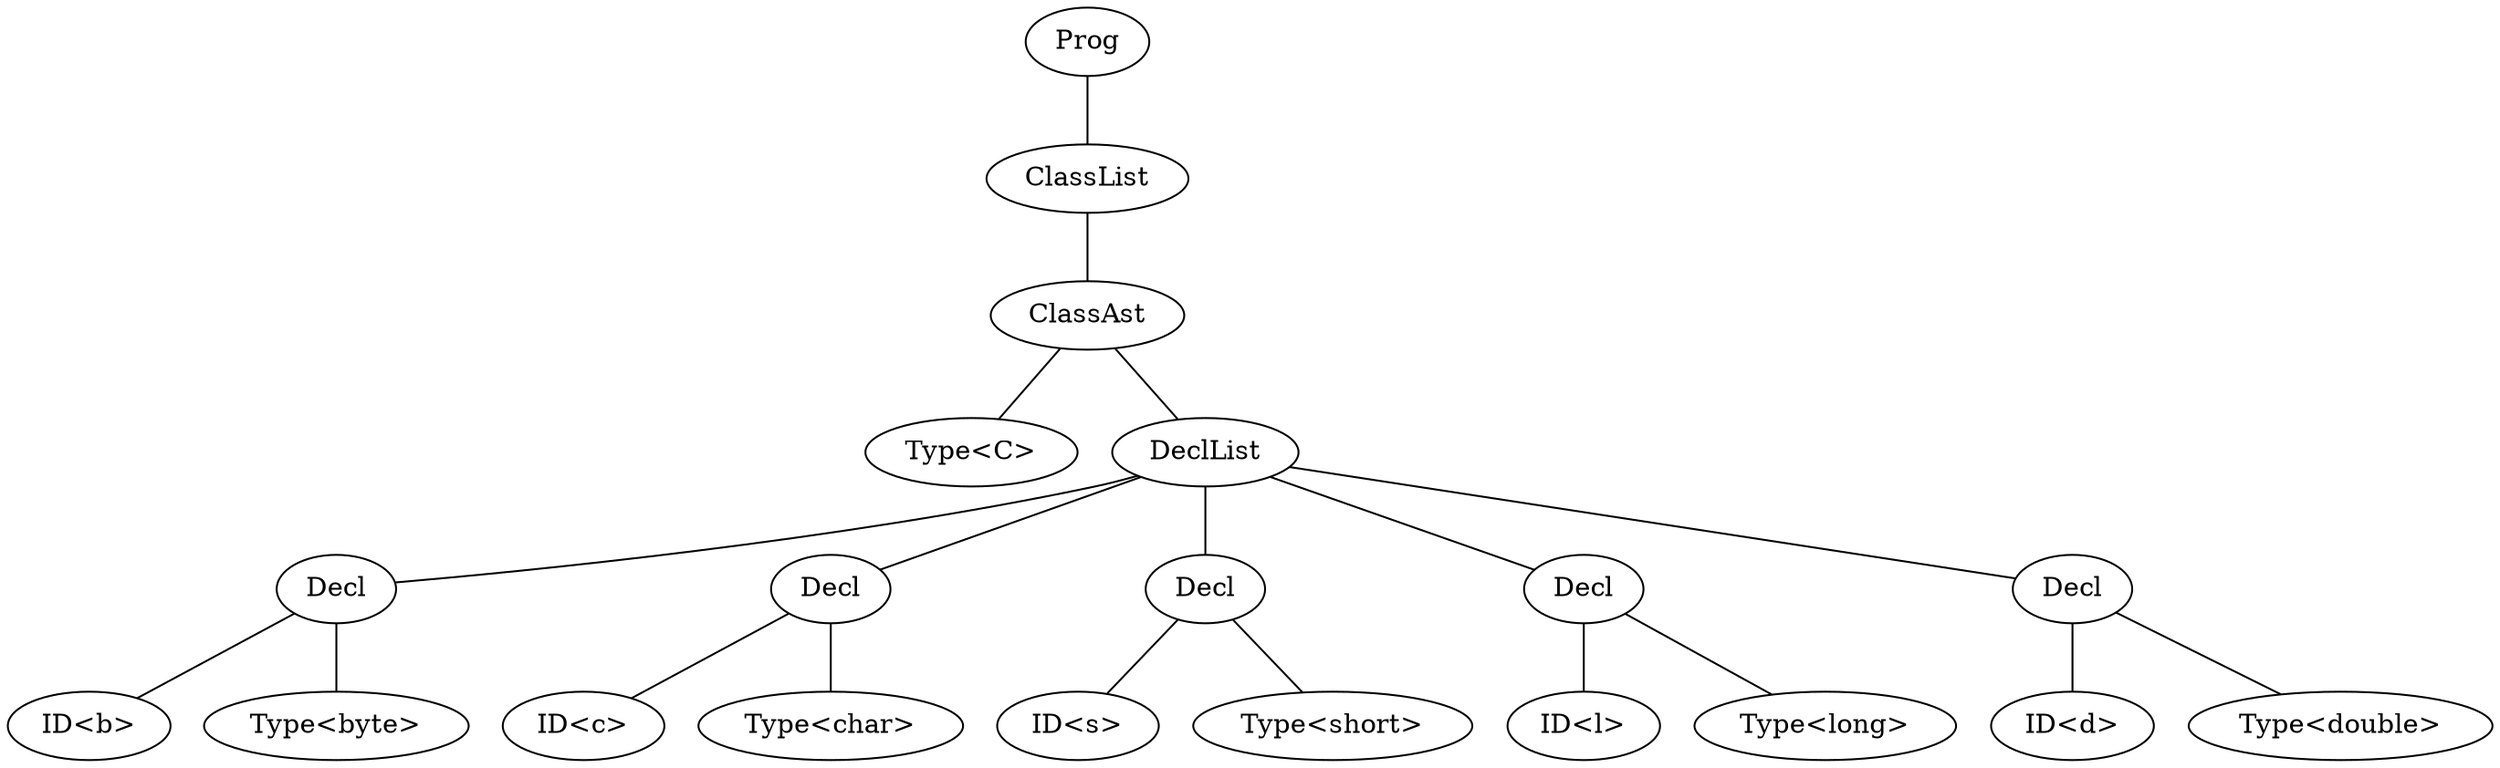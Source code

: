 graph program {
20 [label=Prog]
20--18
18 [label=ClassList]
18--17
17 [label= "ClassAst"]
17--16
16 [label="Type<C>"]
17--3
3 [label=DeclList]
3--2
2 [label="Decl"]
2--1
1 [label="ID<b>"]
2--0
0 [label="Type<byte>"]
3--6
6 [label="Decl"]
6--5
5 [label="ID<c>"]
6--4
4 [label="Type<char>"]
3--9
9 [label="Decl"]
9--8
8 [label="ID<s>"]
9--7
7 [label="Type<short>"]
3--12
12 [label="Decl"]
12--11
11 [label="ID<l>"]
12--10
10 [label="Type<long>"]
3--15
15 [label="Decl"]
15--14
14 [label="ID<d>"]
15--13
13 [label="Type<double>"]
}
